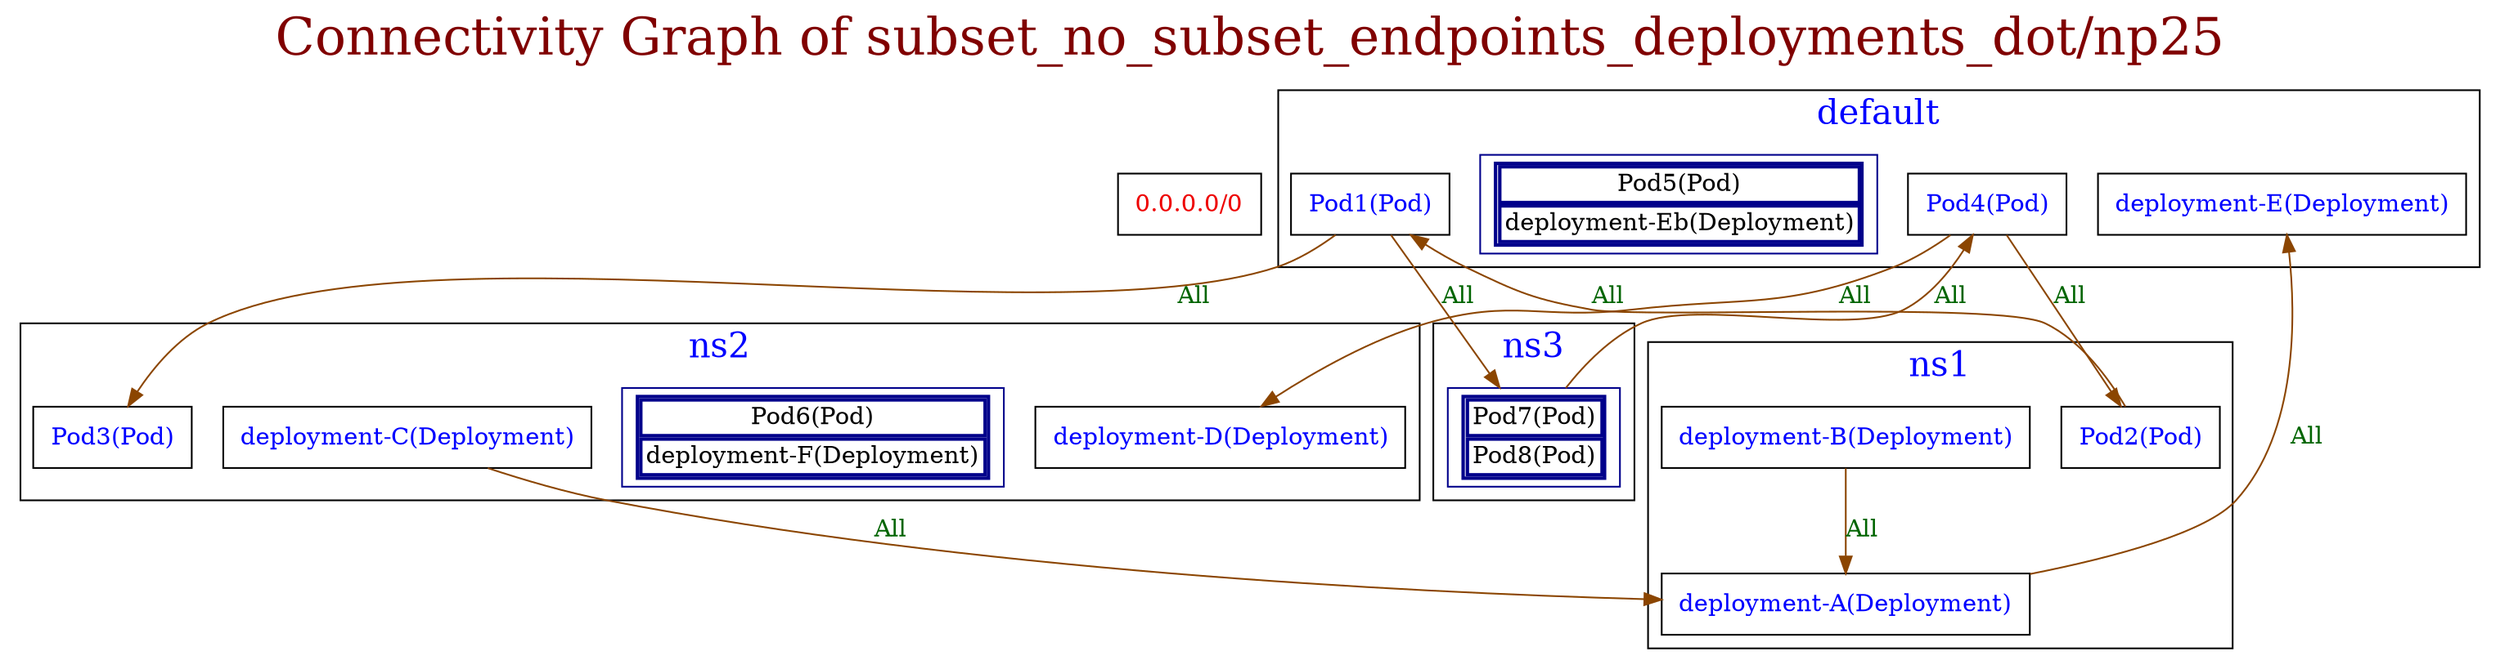 // The Connectivity Graph of subset_no_subset_endpoints_deployments_dot/np25
digraph {
	label="Connectivity Graph of subset_no_subset_endpoints_deployments_dot/np25"	labelloc = "t"
	fontsize=30
	fontcolor=webmaroon
	"0.0.0.0/0" [label=<<table border="0" cellspacing="0"><tr><td>0.0.0.0/0</td></tr></table>> shape=box fontcolor=red2]
subgraph cluster_default_namespace{
	label="default"
	fontsize=20
	fontcolor=blue
	"default/Pod1(Pod)" [label=<<table border="0" cellspacing="0"><tr><td>Pod1(Pod)</td></tr></table>> shape=box fontcolor=blue]
	"default/Pod4(Pod)" [label=<<table border="0" cellspacing="0"><tr><td>Pod4(Pod)</td></tr></table>> shape=box fontcolor=blue]
	"default/Pod5(Pod)" [label=<<table border="2" cellspacing="0"><tr><td>Pod5(Pod)</td></tr><tr><td>deployment-Eb(Deployment)</td></tr></table>> shape=box color=darkblue]
	"default/deployment-E(Deployment)" [label=<<table border="0" cellspacing="0"><tr><td>deployment-E(Deployment)</td></tr></table>> shape=box fontcolor=blue]
}
subgraph cluster_ns1_namespace{
	label="ns1"
	fontsize=20
	fontcolor=blue
	"ns1/Pod2(Pod)" [label=<<table border="0" cellspacing="0"><tr><td>Pod2(Pod)</td></tr></table>> shape=box fontcolor=blue]
	"ns1/deployment-A(Deployment)" [label=<<table border="0" cellspacing="0"><tr><td>deployment-A(Deployment)</td></tr></table>> shape=box fontcolor=blue]
	"ns1/deployment-B(Deployment)" [label=<<table border="0" cellspacing="0"><tr><td>deployment-B(Deployment)</td></tr></table>> shape=box fontcolor=blue]
}
subgraph cluster_ns2_namespace{
	label="ns2"
	fontsize=20
	fontcolor=blue
	"ns2/Pod3(Pod)" [label=<<table border="0" cellspacing="0"><tr><td>Pod3(Pod)</td></tr></table>> shape=box fontcolor=blue]
	"ns2/Pod6(Pod)" [label=<<table border="2" cellspacing="0"><tr><td>Pod6(Pod)</td></tr><tr><td>deployment-F(Deployment)</td></tr></table>> shape=box color=darkblue]
	"ns2/deployment-C(Deployment)" [label=<<table border="0" cellspacing="0"><tr><td>deployment-C(Deployment)</td></tr></table>> shape=box fontcolor=blue]
	"ns2/deployment-D(Deployment)" [label=<<table border="0" cellspacing="0"><tr><td>deployment-D(Deployment)</td></tr></table>> shape=box fontcolor=blue]
}
subgraph cluster_ns3_namespace{
	label="ns3"
	fontsize=20
	fontcolor=blue
	"ns3/Pod7(Pod)" [label=<<table border="2" cellspacing="0"><tr><td>Pod7(Pod)</td></tr><tr><td>Pod8(Pod)</td></tr></table>> shape=box color=darkblue]
}
	"default/Pod1(Pod)" -> "ns2/Pod3(Pod)"[label="All" color=darkorange4 fontcolor=darkgreen dir=both arrowhead=normal arrowtail=none]
	"default/Pod1(Pod)" -> "ns3/Pod7(Pod)"[label="All" color=darkorange4 fontcolor=darkgreen dir=both arrowhead=normal arrowtail=none]
	"default/Pod4(Pod)" -> "ns1/Pod2(Pod)"[label="All" color=darkorange4 fontcolor=darkgreen dir=both arrowhead=normal arrowtail=none]
	"default/Pod4(Pod)" -> "ns2/deployment-D(Deployment)"[label="All" color=darkorange4 fontcolor=darkgreen dir=both arrowhead=normal arrowtail=none]
	"ns1/Pod2(Pod)" -> "default/Pod1(Pod)"[label="All" color=darkorange4 fontcolor=darkgreen dir=both arrowhead=normal arrowtail=none]
	"ns1/deployment-A(Deployment)" -> "default/deployment-E(Deployment)"[label="All" color=darkorange4 fontcolor=darkgreen dir=both arrowhead=normal arrowtail=none]
	"ns1/deployment-B(Deployment)" -> "ns1/deployment-A(Deployment)"[label="All" color=darkorange4 fontcolor=darkgreen dir=both arrowhead=normal arrowtail=none]
	"ns2/deployment-C(Deployment)" -> "ns1/deployment-A(Deployment)"[label="All" color=darkorange4 fontcolor=darkgreen dir=both arrowhead=normal arrowtail=none]
	"ns3/Pod7(Pod)" -> "default/Pod4(Pod)"[label="All" color=darkorange4 fontcolor=darkgreen dir=both arrowhead=normal arrowtail=none]
}
